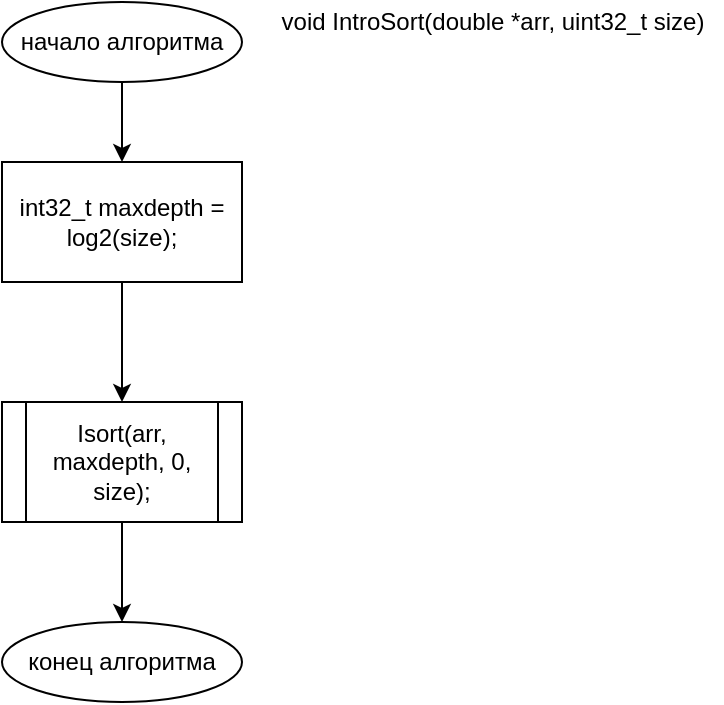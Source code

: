 <mxfile version="13.10.2" type="github"><diagram id="895vF9kKCB0otYzGdGyR" name="Page-1"><mxGraphModel dx="865" dy="453" grid="1" gridSize="10" guides="1" tooltips="1" connect="1" arrows="1" fold="1" page="1" pageScale="1" pageWidth="827" pageHeight="1169" math="0" shadow="0"><root><mxCell id="0"/><mxCell id="1" parent="0"/><mxCell id="TfKZNyzfqHJVkAKxuBJE-1" value="начало алгоритма" style="ellipse;whiteSpace=wrap;html=1;" vertex="1" parent="1"><mxGeometry x="180" y="40" width="120" height="40" as="geometry"/></mxCell><mxCell id="TfKZNyzfqHJVkAKxuBJE-2" value="конец алгоритма" style="ellipse;whiteSpace=wrap;html=1;" vertex="1" parent="1"><mxGeometry x="180" y="350" width="120" height="40" as="geometry"/></mxCell><mxCell id="TfKZNyzfqHJVkAKxuBJE-18" value="" style="endArrow=classic;html=1;exitX=0.5;exitY=1;exitDx=0;exitDy=0;" edge="1" parent="1" source="TfKZNyzfqHJVkAKxuBJE-1"><mxGeometry width="50" height="50" relative="1" as="geometry"><mxPoint x="390" y="230" as="sourcePoint"/><mxPoint x="240" y="120" as="targetPoint"/></mxGeometry></mxCell><mxCell id="TfKZNyzfqHJVkAKxuBJE-21" value="Isort(arr, maxdepth, 0, size);" style="shape=process;whiteSpace=wrap;html=1;backgroundOutline=1;" vertex="1" parent="1"><mxGeometry x="180" y="240" width="120" height="60" as="geometry"/></mxCell><mxCell id="TfKZNyzfqHJVkAKxuBJE-22" value="int32_t maxdepth = log2(size);" style="rounded=0;whiteSpace=wrap;html=1;" vertex="1" parent="1"><mxGeometry x="180" y="120" width="120" height="60" as="geometry"/></mxCell><mxCell id="TfKZNyzfqHJVkAKxuBJE-23" value="" style="endArrow=classic;html=1;exitX=0.5;exitY=1;exitDx=0;exitDy=0;entryX=0.5;entryY=0;entryDx=0;entryDy=0;" edge="1" parent="1" source="TfKZNyzfqHJVkAKxuBJE-22" target="TfKZNyzfqHJVkAKxuBJE-21"><mxGeometry width="50" height="50" relative="1" as="geometry"><mxPoint x="320" y="420" as="sourcePoint"/><mxPoint x="370" y="370" as="targetPoint"/></mxGeometry></mxCell><mxCell id="TfKZNyzfqHJVkAKxuBJE-24" value="" style="endArrow=classic;html=1;exitX=0.5;exitY=1;exitDx=0;exitDy=0;entryX=0.5;entryY=0;entryDx=0;entryDy=0;" edge="1" parent="1" source="TfKZNyzfqHJVkAKxuBJE-21" target="TfKZNyzfqHJVkAKxuBJE-2"><mxGeometry width="50" height="50" relative="1" as="geometry"><mxPoint x="320" y="420" as="sourcePoint"/><mxPoint x="370" y="370" as="targetPoint"/></mxGeometry></mxCell><mxCell id="TfKZNyzfqHJVkAKxuBJE-25" value="void IntroSort(double *arr, uint32_t size)" style="text;html=1;align=center;verticalAlign=middle;resizable=0;points=[];autosize=1;" vertex="1" parent="1"><mxGeometry x="310" y="40" width="230" height="20" as="geometry"/></mxCell></root></mxGraphModel></diagram></mxfile>
